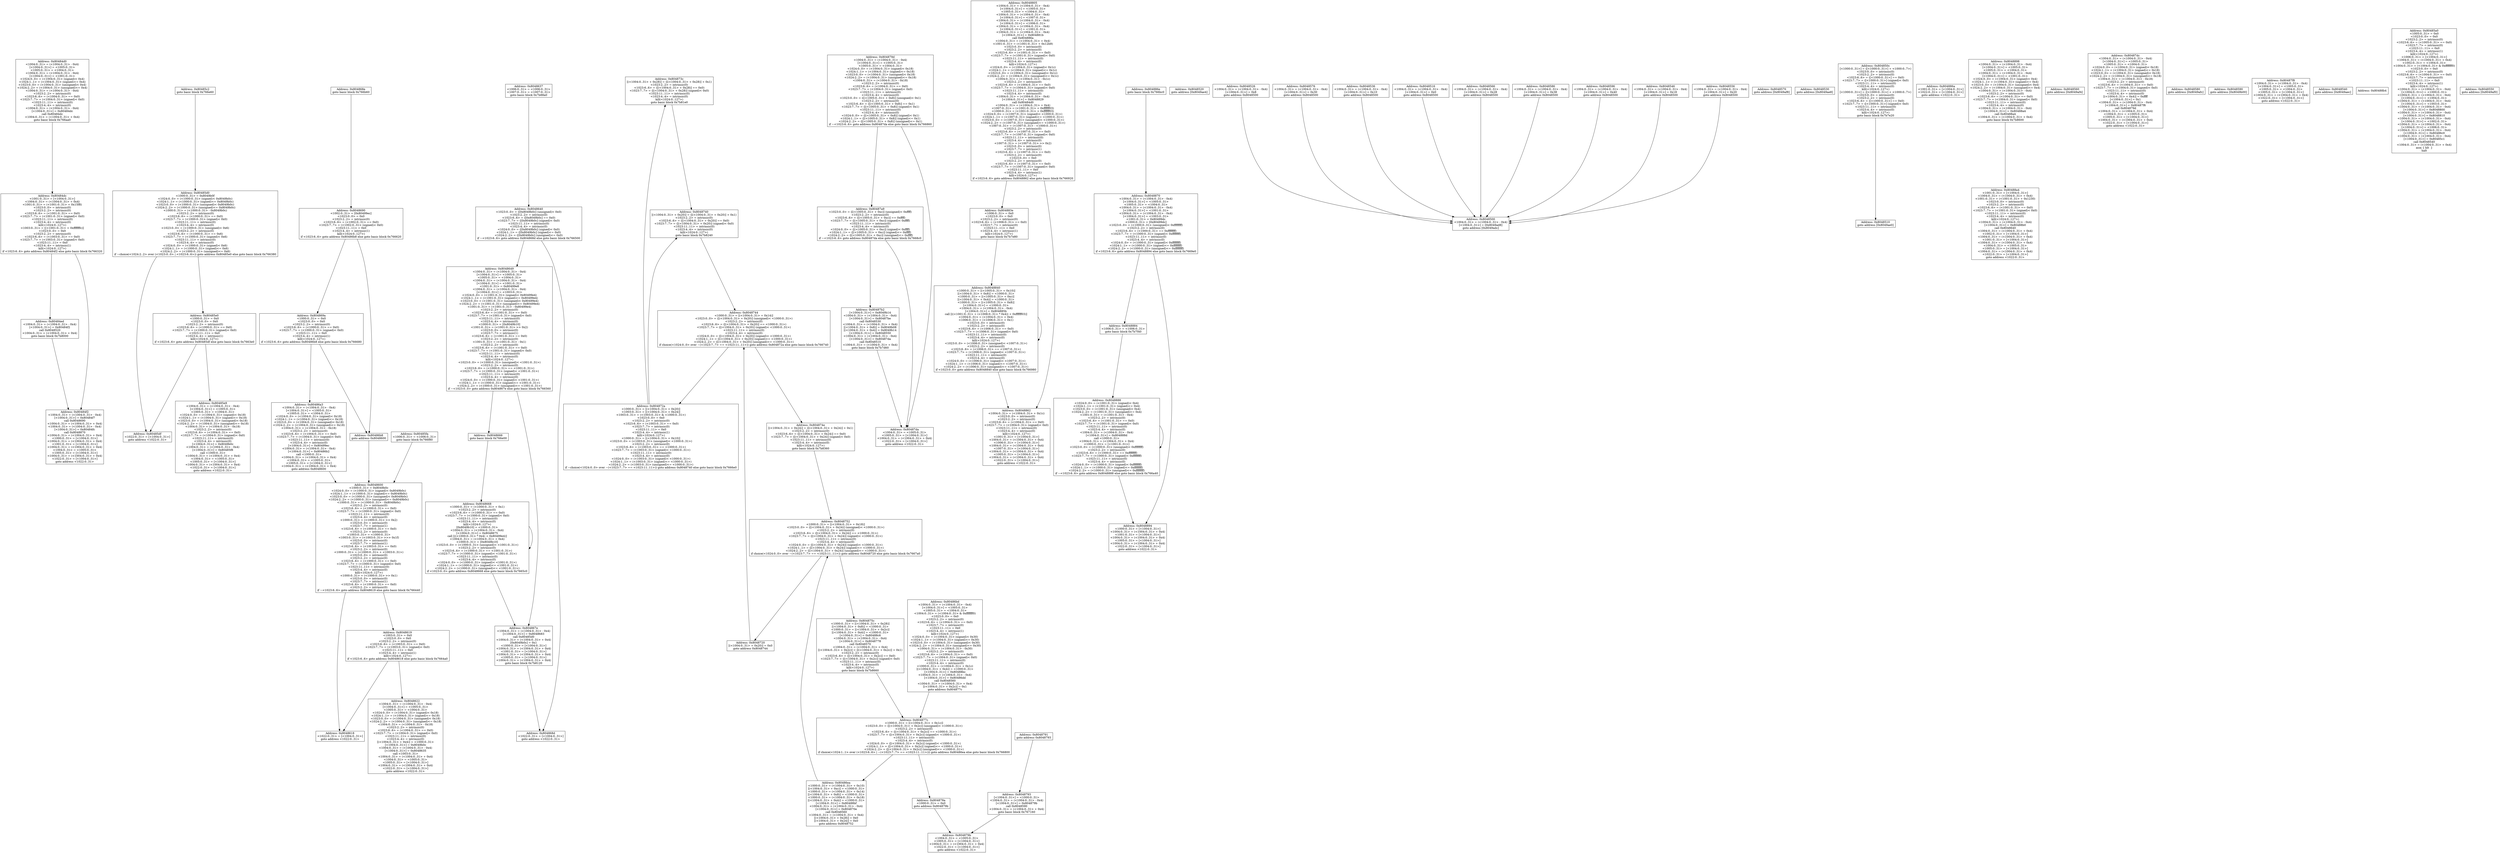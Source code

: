 digraph Program0x757830 {
basicBlock0x7662c0 [shape=box,label="Address: 0x80484d0\n<1004:0..31> = (<1004:0..31> - 0x4)\n[<1004:0..31>] = <1005:0..31>\n<1005:0..31> = <1004:0..31>\n<1004:0..31> = (<1004:0..31> - 0x4)\n[<1004:0..31>] = <1001:0..31>\n<1024:0..0> = (<1004:0..31> (signed)< 0x4)\n<1024:1..1> = (<1004:0..31> (signed)<= 0x4)\n<1023:0..0> = (<1004:0..31> (unsigned)< 0x4)\n<1024:2..2> = (<1004:0..31> (unsigned)<= 0x4)\n<1004:0..31> = (<1004:0..31> - 0x4)\n<1023:2..2> = intrinsic(0)\n<1023:6..6> = (<1004:0..31> == 0x0)\n<1023:7..7> = (<1004:0..31> (signed)< 0x0)\n<1023:11..11> = intrinsic(0)\n<1023:4..4> = intrinsic(0)\n<1004:0..31> = (<1004:0..31> - 0x4)\n[<1004:0..31>] = 0x80484dc\ncall 0x80484dc\n<1004:0..31> = (<1004:0..31> + 0x4)\ngoto basic block 0x766aa0\n"];
basicBlock0x766320 [shape=box,label="Address: 0x80484ed\n<1004:0..31> = (<1004:0..31> - 0x4)\n[<1004:0..31>] = 0x80484f2\ncall 0x8048520\n<1004:0..31> = (<1004:0..31> + 0x4)\ngoto basic block 0x7b8000\n"];
basicBlock0x766380 [shape=box,label="Address: 0x80485df\n<1022:0..31> = [<1004:0..31>]\ngoto address <1022:0..31>\n"];
basicBlock0x7663e0 [shape=box,label="Address: 0x80485e9\n<1004:0..31> = (<1004:0..31> - 0x4)\n[<1004:0..31>] = <1005:0..31>\n<1005:0..31> = <1004:0..31>\n<1024:0..0> = (<1004:0..31> (signed)< 0x18)\n<1024:1..1> = (<1004:0..31> (signed)<= 0x18)\n<1023:0..0> = (<1004:0..31> (unsigned)< 0x18)\n<1024:2..2> = (<1004:0..31> (unsigned)<= 0x18)\n<1004:0..31> = (<1004:0..31> - 0x18)\n<1023:2..2> = intrinsic(0)\n<1023:6..6> = (<1004:0..31> == 0x0)\n<1023:7..7> = (<1004:0..31> (signed)< 0x0)\n<1023:11..11> = intrinsic(0)\n<1023:4..4> = intrinsic(0)\n[<1004:0..31>] = 0x8049b0c\n<1004:0..31> = (<1004:0..31> - 0x4)\n[<1004:0..31>] = 0x80485f8\ncall <1000:0..31>\n<1004:0..31> = (<1004:0..31> + 0x4)\n<1004:0..31> = <1005:0..31>\n<1005:0..31> = [<1004:0..31>]\n<1004:0..31> = (<1004:0..31> + 0x4)\n<1022:0..31> = [<1004:0..31>]\ngoto address <1022:0..31>\n"];
basicBlock0x766440 [shape=box,label="Address: 0x8048618\n<1022:0..31> = [<1004:0..31>]\ngoto address <1022:0..31>\n"];
basicBlock0x7664a0 [shape=box,label="Address: 0x8048622\n<1004:0..31> = (<1004:0..31> - 0x4)\n[<1004:0..31>] = <1005:0..31>\n<1005:0..31> = <1004:0..31>\n<1024:0..0> = (<1004:0..31> (signed)< 0x18)\n<1024:1..1> = (<1004:0..31> (signed)<= 0x18)\n<1023:0..0> = (<1004:0..31> (unsigned)< 0x18)\n<1024:2..2> = (<1004:0..31> (unsigned)<= 0x18)\n<1004:0..31> = (<1004:0..31> - 0x18)\n<1023:2..2> = intrinsic(0)\n<1023:6..6> = (<1004:0..31> == 0x0)\n<1023:7..7> = (<1004:0..31> (signed)< 0x0)\n<1023:11..11> = intrinsic(0)\n<1023:4..4> = intrinsic(0)\n[(<1004:0..31> + 0x4)] = <1000:0..31>\n[<1004:0..31>] = 0x8049b0c\n<1004:0..31> = (<1004:0..31> - 0x4)\n[<1004:0..31>] = 0x8048635\ncall <1003:0..31>\n<1004:0..31> = (<1004:0..31> + 0x4)\n<1004:0..31> = <1005:0..31>\n<1005:0..31> = [<1004:0..31>]\n<1004:0..31> = (<1004:0..31> + 0x4)\n<1022:0..31> = [<1004:0..31>]\ngoto address <1022:0..31>\n"];
basicBlock0x766500 [shape=box,label="Address: 0x8048649\n<1004:0..31> = (<1004:0..31> - 0x4)\n[<1004:0..31>] = <1005:0..31>\n<1005:0..31> = <1004:0..31>\n<1004:0..31> = (<1004:0..31> - 0x4)\n[<1004:0..31>] = <1001:0..31>\n<1001:0..31> = 0x80499e8\n<1004:0..31> = (<1004:0..31> - 0x4)\n[<1004:0..31>] = <1003:0..31>\n<1024:0..0> = (<1001:0..31> (signed)< 0x80499e4)\n<1024:1..1> = (<1001:0..31> (signed)<= 0x80499e4)\n<1023:0..0> = (<1001:0..31> (unsigned)< 0x80499e4)\n<1024:2..2> = (<1001:0..31> (unsigned)<= 0x80499e4)\n<1001:0..31> = (<1001:0..31> - 0x80499e4)\n<1023:2..2> = intrinsic(0)\n<1023:6..6> = (<1001:0..31> == 0x0)\n<1023:7..7> = (<1001:0..31> (signed)< 0x0)\n<1023:11..11> = intrinsic(0)\n<1023:4..4> = intrinsic(0)\n<1000:0..31> = [0x8049b10]\n<1001:0..31> = (<1001:0..31> >> 0x2)\n<1023:0..0> = intrinsic(0)\n<1023:7..7> = intrinsic(1)\n<1023:6..6> = (<1001:0..31> == 0x0)\n<1023:2..2> = intrinsic(0)\n<1001:0..31> = (<1001:0..31> - 0x1)\n<1023:2..2> = intrinsic(0)\n<1023:6..6> = (<1001:0..31> == 0x0)\n<1023:7..7> = (<1001:0..31> (signed)< 0x0)\n<1023:11..11> = intrinsic(0)\n<1023:4..4> = intrinsic(0)\nkill(<1024:0..127>)\n<1023:0..0> = (<1000:0..31> (unsigned)< <1001:0..31>)\n<1023:2..2> = intrinsic(0)\n<1023:6..6> = (<1000:0..31> == <1001:0..31>)\n<1023:7..7> = (<1000:0..31> (signed)< <1001:0..31>)\n<1023:11..11> = intrinsic(0)\n<1023:4..4> = intrinsic(0)\n<1024:0..0> = (<1000:0..31> (signed)< <1001:0..31>)\n<1024:1..1> = (<1000:0..31> (signed)<= <1001:0..31>)\n<1024:2..2> = (<1000:0..31> (unsigned)<= <1001:0..31>)\nif ~<1023:0..0> goto address 0x804867e else goto basic block 0x766560\n"];
basicBlock0x766560 [shape=box,label="Address: 0x8048666\ngoto basic block 0x766e00\n"];
basicBlock0x7665c0 [shape=box,label="Address: 0x804867e\n<1004:0..31> = (<1004:0..31> - 0x4)\n[<1004:0..31>] = 0x8048683\ncall 0x80485d0\n<1004:0..31> = (<1004:0..31> + 0x4)\n[0x8049b0c] = 0x1\n<1000:0..31> = [<1004:0..31>]\n<1004:0..31> = (<1004:0..31> + 0x4)\n<1001:0..31> = [<1004:0..31>]\n<1004:0..31> = (<1004:0..31> + 0x4)\n<1005:0..31> = [<1004:0..31>]\n<1004:0..31> = (<1004:0..31> + 0x4)\ngoto basic block 0x7b8120\n"];
basicBlock0x766620 [shape=box,label="Address: 0x804869a\n<1000:0..31> = 0x0\n<1023:0..0> = 0x0\n<1023:2..2> = intrinsic(0)\n<1023:6..6> = (<1000:0..31> == 0x0)\n<1023:7..7> = (<1000:0..31> (signed)< 0x0)\n<1023:11..11> = 0x0\n<1023:4..4> = intrinsic(1)\nkill(<1024:0..127>)\nif <1023:6..6> goto address 0x80486b8 else goto basic block 0x766680\n"];
basicBlock0x766680 [shape=box,label="Address: 0x80486a3\n<1004:0..31> = (<1004:0..31> - 0x4)\n[<1004:0..31>] = <1005:0..31>\n<1005:0..31> = <1004:0..31>\n<1024:0..0> = (<1004:0..31> (signed)< 0x18)\n<1024:1..1> = (<1004:0..31> (signed)<= 0x18)\n<1023:0..0> = (<1004:0..31> (unsigned)< 0x18)\n<1024:2..2> = (<1004:0..31> (unsigned)<= 0x18)\n<1004:0..31> = (<1004:0..31> - 0x18)\n<1023:2..2> = intrinsic(0)\n<1023:6..6> = (<1004:0..31> == 0x0)\n<1023:7..7> = (<1004:0..31> (signed)< 0x0)\n<1023:11..11> = intrinsic(0)\n<1023:4..4> = intrinsic(0)\n[<1004:0..31>] = 0x80499ec\n<1004:0..31> = (<1004:0..31> - 0x4)\n[<1004:0..31>] = 0x80486b2\ncall <1000:0..31>\n<1004:0..31> = (<1004:0..31> + 0x4)\n<1004:0..31> = <1005:0..31>\n<1005:0..31> = [<1004:0..31>]\n<1004:0..31> = (<1004:0..31> + 0x4)\ngoto address 0x8048600\n"];
basicBlock0x7666e0 [shape=box,label="Address: 0x804873c\n[(<1004:0..31> + 0x28)] = ([(<1004:0..31> + 0x28)] + 0x1)\n<1023:2..2> = intrinsic(0)\n<1023:6..6> = ([(<1004:0..31> + 0x28)] == 0x0)\n<1023:7..7> = ([(<1004:0..31> + 0x28)] (signed)< 0x0)\n<1023:11..11> = intrinsic(0)\n<1023:4..4> = intrinsic(0)\nkill(<1024:0..127>)\ngoto basic block 0x7b81e0\n"];
basicBlock0x766740 [shape=box,label="Address: 0x804874e\n[(<1004:0..31> + 0x24)] = ([(<1004:0..31> + 0x24)] + 0x1)\n<1023:2..2> = intrinsic(0)\n<1023:6..6> = ([(<1004:0..31> + 0x24)] == 0x0)\n<1023:7..7> = ([(<1004:0..31> + 0x24)] (signed)< 0x0)\n<1023:11..11> = intrinsic(0)\n<1023:4..4> = intrinsic(0)\nkill(<1024:0..127>)\ngoto basic block 0x7b8360\n"];
basicBlock0x7667a0 [shape=box,label="Address: 0x804875c\n<1000:0..31> = [(<1004:0..31> + 0x28)]\n[(<1004:0..31> + 0x8)] = <1000:0..31>\n<1000:0..31> = [(<1004:0..31> + 0x2c)]\n[(<1004:0..31> + 0x4)] = <1000:0..31>\n[<1004:0..31>] = 0x80488c6\n<1004:0..31> = (<1004:0..31> - 0x4)\n[<1004:0..31>] = 0x8048778\ncall 0x8048570\n<1004:0..31> = (<1004:0..31> + 0x4)\n[(<1004:0..31> + 0x2c)] = ([(<1004:0..31> + 0x2c)] + 0x1)\n<1023:2..2> = intrinsic(0)\n<1023:6..6> = ([(<1004:0..31> + 0x2c)] == 0x0)\n<1023:7..7> = ([(<1004:0..31> + 0x2c)] (signed)< 0x0)\n<1023:11..11> = intrinsic(0)\n<1023:4..4> = intrinsic(0)\nkill(<1024:0..127>)\ngoto basic block 0x7b8660\n"];
basicBlock0x766800 [shape=box,label="Address: 0x804878a\n<1000:0..31> = 0x0\ngoto address 0x804879b\n"];
basicBlock0x766860 [shape=box,label="Address: 0x80487a9\n<1023:0..0> = ([(<1005:0..31> + 0xc)] (unsigned)< 0xffff)\n<1023:2..2> = intrinsic(0)\n<1023:6..6> = ([(<1005:0..31> + 0xc)] == 0xffff)\n<1023:7..7> = ([(<1005:0..31> + 0xc)] (signed)< 0xffff)\n<1023:11..11> = intrinsic(0)\n<1023:4..4> = intrinsic(0)\n<1024:0..0> = ([(<1005:0..31> + 0xc)] (signed)< 0xffff)\n<1024:1..1> = ([(<1005:0..31> + 0xc)] (signed)<= 0xffff)\n<1024:2..2> = ([(<1005:0..31> + 0xc)] (unsigned)<= 0xffff)\nif ~<1023:6..6> goto address 0x80487da else goto basic block 0x7668c0\n"];
basicBlock0x7668c0 [shape=box,label="Address: 0x80487b2\n[<1004:0..31>] = 0x8049b14\n<1004:0..31> = (<1004:0..31> - 0x4)\n[<1004:0..31>] = 0x80487be\ncall 0x8048530\n<1004:0..31> = (<1004:0..31> + 0x4)\n[(<1004:0..31> + 0x8)] = 0x8049b08\n[(<1004:0..31> + 0x4)] = 0x8049b14\n[<1004:0..31>] = 0x8048550\n<1004:0..31> = (<1004:0..31> - 0x4)\n[<1004:0..31>] = 0x80487da\ncall 0x8048510\n<1004:0..31> = (<1004:0..31> + 0x4)\ngoto basic block 0x7b7d60\n"];
basicBlock0x766920 [shape=box,label="Address: 0x804883e\n<1006:0..31> = 0x0\n<1023:0..0> = 0x0\n<1023:2..2> = intrinsic(0)\n<1023:6..6> = (<1006:0..31> == 0x0)\n<1023:7..7> = intrinsic(0)\n<1023:11..11> = 0x0\n<1023:4..4> = intrinsic(1)\nkill(<1024:0..127>)\ngoto basic block 0x7b7e80\n"];
basicBlock0x766980 [shape=box,label="Address: 0x8048862\n<1004:0..31> = (<1004:0..31> + 0x1c)\n<1023:0..0> = intrinsic(0)\n<1023:2..2> = intrinsic(0)\n<1023:6..6> = (<1004:0..31> == 0x0)\n<1023:7..7> = (<1004:0..31> (signed)< 0x0)\n<1023:11..11> = intrinsic(0)\n<1023:4..4> = intrinsic(0)\nkill(<1024:0..127>)\n<1001:0..31> = [<1004:0..31>]\n<1004:0..31> = (<1004:0..31> + 0x4)\n<1006:0..31> = [<1004:0..31>]\n<1004:0..31> = (<1004:0..31> + 0x4)\n<1007:0..31> = [<1004:0..31>]\n<1004:0..31> = (<1004:0..31> + 0x4)\n<1005:0..31> = [<1004:0..31>]\n<1004:0..31> = (<1004:0..31> + 0x4)\n<1022:0..31> = [<1004:0..31>]\ngoto address <1022:0..31>\n"];
basicBlock0x7669e0 [shape=box,label="Address: 0x8048884\n<1006:0..31> = <1006:0..31>\ngoto basic block 0x7b7f40\n"];
basicBlock0x766a40 [shape=box,label="Address: 0x8048894\n<1000:0..31> = [<1004:0..31>]\n<1004:0..31> = (<1004:0..31> + 0x4)\n<1001:0..31> = [<1004:0..31>]\n<1004:0..31> = (<1004:0..31> + 0x4)\n<1005:0..31> = [<1004:0..31>]\n<1004:0..31> = (<1004:0..31> + 0x4)\n<1022:0..31> = [<1004:0..31>]\ngoto address <1022:0..31>\n"];
basicBlock0x766aa0 [shape=box,label="Address: 0x80484dc\n<1001:0..31> = [<1004:0..31>]\n<1004:0..31> = (<1004:0..31> + 0x4)\n<1001:0..31> = (<1001:0..31> + 0x15f8)\n<1023:0..0> = intrinsic(0)\n<1023:2..2> = intrinsic(0)\n<1023:6..6> = (<1001:0..31> == 0x0)\n<1023:7..7> = (<1001:0..31> (signed)< 0x0)\n<1023:11..11> = intrinsic(0)\n<1023:4..4> = intrinsic(0)\nkill(<1024:0..127>)\n<1003:0..31> = [(<1001:0..31> + 0xfffffffc)]\n<1023:0..0> = 0x0\n<1023:2..2> = intrinsic(0)\n<1023:6..6> = (<1003:0..31> == 0x0)\n<1023:7..7> = (<1003:0..31> (signed)< 0x0)\n<1023:11..11> = 0x0\n<1023:4..4> = intrinsic(1)\nkill(<1024:0..127>)\nif <1023:6..6> goto address 0x80484f2 else goto basic block 0x766320\n"];
basicBlock0x766b00 [shape=box,label="Address: 0x8048520\ngoto address [0x8049ae4]\n"];
basicBlock0x766b60 [shape=box,label="Address: 0x8048690\n<1002:0..31> = [0x80499ec]\n<1023:0..0> = 0x0\n<1023:2..2> = intrinsic(0)\n<1023:6..6> = (<1002:0..31> == 0x0)\n<1023:7..7> = (<1002:0..31> (signed)< 0x0)\n<1023:11..11> = 0x0\n<1023:4..4> = intrinsic(1)\nkill(<1024:0..127>)\nif <1023:6..6> goto address 0x80486b8 else goto basic block 0x766620\n"];
basicBlock0x766bc0 [shape=box,label="Address: 0x8048870\n<1004:0..31> = (<1004:0..31> - 0x4)\n[<1004:0..31>] = <1005:0..31>\n<1005:0..31> = <1004:0..31>\n<1004:0..31> = (<1004:0..31> - 0x4)\n[<1004:0..31>] = <1001:0..31>\n<1004:0..31> = (<1004:0..31> - 0x4)\n[<1004:0..31>] = <1003:0..31>\n<1001:0..31> = 0x80499dc\n<1000:0..31> = [0x80499dc]\n<1023:0..0> = (<1000:0..31> (unsigned)< 0xffffffff)\n<1023:2..2> = intrinsic(0)\n<1023:6..6> = (<1000:0..31> == 0xffffffff)\n<1023:7..7> = (<1000:0..31> (signed)< 0xffffffff)\n<1023:11..11> = intrinsic(0)\n<1023:4..4> = intrinsic(0)\n<1024:0..0> = (<1000:0..31> (signed)< 0xffffffff)\n<1024:1..1> = (<1000:0..31> (signed)<= 0xffffffff)\n<1024:2..2> = (<1000:0..31> (unsigned)<= 0xffffffff)\nif <1023:6..6> goto address 0x8048894 else goto basic block 0x7669e0\n"];
basicBlock0x766c20 [shape=box,label="Address: 0x8048500\n<1004:0..31> = (<1004:0..31> - 0x4)\n[<1004:0..31>] = [0x8049ad8]\ngoto address [0x8049adc]\n"];
basicBlock0x766c80 [shape=box,label="Address: 0x80485e0\n<1000:0..31> = 0x0\n<1023:0..0> = 0x0\n<1023:2..2> = intrinsic(0)\n<1023:6..6> = (<1000:0..31> == 0x0)\n<1023:7..7> = (<1000:0..31> (signed)< 0x0)\n<1023:11..11> = 0x0\n<1023:4..4> = intrinsic(1)\nkill(<1024:0..127>)\nif <1023:6..6> goto address 0x80485df else goto basic block 0x7663e0\n"];
basicBlock0x766ce0 [shape=box,label="Address: 0x80485fa\n<1006:0..31> = <1006:0..31>\ngoto basic block 0x766f80\n"];
basicBlock0x766d40 [shape=box,label="Address: 0x8048619\n<1003:0..31> = 0x0\n<1023:0..0> = 0x0\n<1023:2..2> = intrinsic(0)\n<1023:6..6> = (<1003:0..31> == 0x0)\n<1023:7..7> = (<1003:0..31> (signed)< 0x0)\n<1023:11..11> = 0x0\n<1023:4..4> = intrinsic(1)\nkill(<1024:0..127>)\nif <1023:6..6> goto address 0x8048618 else goto basic block 0x7664a0\n"];
basicBlock0x766da0 [shape=box,label="Address: 0x8048637\n<1006:0..31> = <1006:0..31>\n<1007:0..31> = <1007:0..31>\ngoto basic block 0x7b88a0\n"];
basicBlock0x766e00 [shape=box,label="Address: 0x8048668\n<1000:0..31> = (<1000:0..31> + 0x1)\n<1023:2..2> = intrinsic(0)\n<1023:6..6> = (<1000:0..31> == 0x0)\n<1023:7..7> = (<1000:0..31> (signed)< 0x0)\n<1023:11..11> = intrinsic(0)\n<1023:4..4> = intrinsic(0)\nkill(<1024:0..127>)\n[0x8049b10] = <1000:0..31>\n<1004:0..31> = (<1004:0..31> - 0x4)\n[<1004:0..31>] = 0x8048675\ncall [((<1000:0..31> * 0x4) + 0x80499e4)]\n<1004:0..31> = (<1004:0..31> + 0x4)\n<1000:0..31> = [0x8049b10]\n<1023:0..0> = (<1000:0..31> (unsigned)< <1001:0..31>)\n<1023:2..2> = intrinsic(0)\n<1023:6..6> = (<1000:0..31> == <1001:0..31>)\n<1023:7..7> = (<1000:0..31> (signed)< <1001:0..31>)\n<1023:11..11> = intrinsic(0)\n<1023:4..4> = intrinsic(0)\n<1024:0..0> = (<1000:0..31> (signed)< <1001:0..31>)\n<1024:1..1> = (<1000:0..31> (signed)<= <1001:0..31>)\n<1024:2..2> = (<1000:0..31> (unsigned)<= <1001:0..31>)\nif <1023:0..0> goto address 0x8048668 else goto basic block 0x7665c0\n"];
basicBlock0x766e60 [shape=box,label="Address: 0x80485d0\n<1000:0..31> = 0x8049b0f\n<1024:0..0> = (<1000:0..31> (signed)< 0x8049b0c)\n<1024:1..1> = (<1000:0..31> (signed)<= 0x8049b0c)\n<1023:0..0> = (<1000:0..31> (unsigned)< 0x8049b0c)\n<1024:2..2> = (<1000:0..31> (unsigned)<= 0x8049b0c)\n<1000:0..31> = (<1000:0..31> - 0x8049b0c)\n<1023:2..2> = intrinsic(0)\n<1023:6..6> = (<1000:0..31> == 0x0)\n<1023:7..7> = (<1000:0..31> (signed)< 0x0)\n<1023:11..11> = intrinsic(0)\n<1023:4..4> = intrinsic(0)\n<1023:0..0> = (<1000:0..31> (unsigned)< 0x6)\n<1023:2..2> = intrinsic(0)\n<1023:6..6> = (<1000:0..31> == 0x6)\n<1023:7..7> = (<1000:0..31> (signed)< 0x6)\n<1023:11..11> = intrinsic(0)\n<1023:4..4> = intrinsic(0)\n<1024:0..0> = (<1000:0..31> (signed)< 0x6)\n<1024:1..1> = (<1000:0..31> (signed)<= 0x6)\n<1024:2..2> = (<1000:0..31> (unsigned)<= 0x6)\nif ~choice(<1024:2..2> over (<1023:0..0> | <1023:6..6>)) goto address 0x80485e0 else goto basic block 0x766380\n"];
basicBlock0x766ec0 [shape=box,label="Address: 0x804868e\ngoto basic block 0x766b60\n"];
basicBlock0x766f20 [shape=box,label="Address: 0x80486b8\ngoto address 0x8048600\n"];
basicBlock0x766f80 [shape=box,label="Address: 0x8048600\n<1000:0..31> = 0x8049b0c\n<1024:0..0> = (<1000:0..31> (signed)< 0x8049b0c)\n<1024:1..1> = (<1000:0..31> (signed)<= 0x8049b0c)\n<1023:0..0> = (<1000:0..31> (unsigned)< 0x8049b0c)\n<1024:2..2> = (<1000:0..31> (unsigned)<= 0x8049b0c)\n<1000:0..31> = (<1000:0..31> - 0x8049b0c)\n<1023:2..2> = intrinsic(0)\n<1023:6..6> = (<1000:0..31> == 0x0)\n<1023:7..7> = (<1000:0..31> (signed)< 0x0)\n<1023:11..11> = intrinsic(0)\n<1023:4..4> = intrinsic(0)\n<1000:0..31> = (<1000:0..31> >> 0x2)\n<1023:0..0> = intrinsic(0)\n<1023:7..7> = intrinsic(1)\n<1023:6..6> = (<1000:0..31> == 0x0)\n<1023:2..2> = intrinsic(0)\n<1003:0..31> = <1000:0..31>\n<1003:0..31> = (<1003:0..31> >>> 0x1f)\n<1023:0..0> = intrinsic(0)\n<1023:7..7> = intrinsic(1)\n<1023:6..6> = (<1003:0..31> == 0x0)\n<1023:2..2> = intrinsic(0)\n<1000:0..31> = (<1000:0..31> + <1003:0..31>)\n<1023:0..0> = intrinsic(0)\n<1023:2..2> = intrinsic(0)\n<1023:6..6> = (<1000:0..31> == 0x0)\n<1023:7..7> = (<1000:0..31> (signed)< 0x0)\n<1023:11..11> = intrinsic(0)\n<1023:4..4> = intrinsic(0)\nkill(<1024:0..127>)\n<1000:0..31> = (<1000:0..31> >> 0x1)\n<1023:0..0> = intrinsic(0)\n<1023:7..7> = intrinsic(1)\n<1023:6..6> = (<1000:0..31> == 0x0)\n<1023:2..2> = intrinsic(0)\nif ~<1023:6..6> goto address 0x8048619 else goto basic block 0x766440\n"];
basicBlock0x766fe0 [shape=box,label="Address: 0x804872a\n<1000:0..31> = [(<1004:0..31> + 0x20)]\n<1003:0..31> = [(<1004:0..31> + 0x24)]\n<1003:0..31> = (<1003:0..31> & <1000:0..31>)\n<1023:0..0> = 0x0\n<1023:2..2> = intrinsic(0)\n<1023:6..6> = (<1003:0..31> == 0x0)\n<1023:7..7> = intrinsic(0)\n<1023:11..11> = 0x0\n<1023:4..4> = intrinsic(1)\nkill(<1024:0..127>)\n<1000:0..31> = [(<1004:0..31> + 0x10)]\n<1023:0..0> = (<1003:0..31> (unsigned)< <1000:0..31>)\n<1023:2..2> = intrinsic(0)\n<1023:6..6> = (<1003:0..31> == <1000:0..31>)\n<1023:7..7> = (<1003:0..31> (signed)< <1000:0..31>)\n<1023:11..11> = intrinsic(0)\n<1023:4..4> = intrinsic(0)\n<1024:0..0> = (<1003:0..31> (signed)< <1000:0..31>)\n<1024:1..1> = (<1003:0..31> (signed)<= <1000:0..31>)\n<1024:2..2> = (<1003:0..31> (unsigned)<= <1000:0..31>)\nif ~choice(<1024:0..0> over ~(<1023:7..7> == <1023:11..11>)) goto address 0x8048740 else goto basic block 0x7666e0\n"];
basicBlock0x767040 [shape=box,label="Address: 0x8048720\n[(<1004:0..31> + 0x20)] = 0x0\ngoto address 0x8048744\n"];
basicBlock0x7670a0 [shape=box,label="Address: 0x8048570\ngoto address [0x8049af8]\n"];
basicBlock0x767100 [shape=box,label="Address: 0x80486ea\n<1000:0..31> = (<1004:0..31> + 0x10)\n[(<1004:0..31> + 0xc)] = <1000:0..31>\n<1000:0..31> = (<1004:0..31> + 0x14)\n[(<1004:0..31> + 0x8)] = <1000:0..31>\n<1000:0..31> = (<1004:0..31> + 0x18)\n[(<1004:0..31> + 0x4)] = <1000:0..31>\n[<1004:0..31>] = 0x80488bf\n<1004:0..31> = (<1004:0..31> - 0x4)\n[<1004:0..31>] = 0x804870e\ncall 0x8048560\n<1004:0..31> = (<1004:0..31> + 0x4)\n[(<1004:0..31> + 0x28)] = 0x0\n[(<1004:0..31> + 0x24)] = 0x0\ngoto address 0x8048752\n"];
basicBlock0x767160 [shape=box,label="Address: 0x804879b\n<1004:0..31> = <1005:0..31>\n<1005:0..31> = [<1004:0..31>]\n<1004:0..31> = (<1004:0..31> + 0x4)\n<1022:0..31> = [<1004:0..31>]\ngoto address <1022:0..31>\n"];
basicBlock0x7671c0 [shape=box,label="Address: 0x8048791\ngoto address 0x8048793\n"];
basicBlock0x7b7d60 [shape=box,label="Address: 0x80487da\n<1004:0..31> = <1005:0..31>\n<1005:0..31> = [<1004:0..31>]\n<1004:0..31> = (<1004:0..31> + 0x4)\n<1022:0..31> = [<1004:0..31>]\ngoto address <1022:0..31>\n"];
basicBlock0x7b7dc0 [shape=box,label="Address: 0x8048530\ngoto address [0x8049ae8]\n"];
basicBlock0x7b7e20 [shape=box,label="Address: 0x8048510\ngoto address [0x8049ae0]\n"];
basicBlock0x7b7e80 [shape=box,label="Address: 0x8048840\n<1000:0..31> = [(<1005:0..31> + 0x10)]\n[(<1004:0..31> + 0x8)] = <1000:0..31>\n<1000:0..31> = [(<1005:0..31> + 0xc)]\n[(<1004:0..31> + 0x4)] = <1000:0..31>\n<1000:0..31> = [(<1005:0..31> + 0x8)]\n[<1004:0..31>] = <1000:0..31>\n<1004:0..31> = (<1004:0..31> - 0x4)\n[<1004:0..31>] = 0x804885b\ncall [((<1001:0..31> + (<1006:0..31> * 0x4)) + 0xffffff03)]\n<1004:0..31> = (<1004:0..31> + 0x4)\n<1006:0..31> = (<1006:0..31> + 0x1)\n<1023:0..0> = intrinsic(0)\n<1023:2..2> = intrinsic(0)\n<1023:6..6> = (<1006:0..31> == 0x0)\n<1023:7..7> = (<1006:0..31> (signed)< 0x0)\n<1023:11..11> = intrinsic(0)\n<1023:4..4> = intrinsic(0)\nkill(<1024:0..127>)\n<1023:0..0> = (<1006:0..31> (unsigned)< <1007:0..31>)\n<1023:2..2> = intrinsic(0)\n<1023:6..6> = (<1006:0..31> == <1007:0..31>)\n<1023:7..7> = (<1006:0..31> (signed)< <1007:0..31>)\n<1023:11..11> = intrinsic(0)\n<1023:4..4> = intrinsic(0)\n<1024:0..0> = (<1006:0..31> (signed)< <1007:0..31>)\n<1024:1..1> = (<1006:0..31> (signed)<= <1007:0..31>)\n<1024:2..2> = (<1006:0..31> (unsigned)<= <1007:0..31>)\nif <1023:0..0> goto address 0x8048840 else goto basic block 0x766980\n"];
basicBlock0x7b7ee0 [shape=box,label="Address: 0x804886a\n<1001:0..31> = [<1004:0..31>]\n<1022:0..31> = [<1004:0..31>]\ngoto address <1022:0..31>\n"];
basicBlock0x7b7f40 [shape=box,label="Address: 0x8048888\n<1024:0..0> = (<1001:0..31> (signed)< 0x4)\n<1024:1..1> = (<1001:0..31> (signed)<= 0x4)\n<1023:0..0> = (<1001:0..31> (unsigned)< 0x4)\n<1024:2..2> = (<1001:0..31> (unsigned)<= 0x4)\n<1001:0..31> = (<1001:0..31> - 0x4)\n<1023:2..2> = intrinsic(0)\n<1023:6..6> = (<1001:0..31> == 0x0)\n<1023:7..7> = (<1001:0..31> (signed)< 0x0)\n<1023:11..11> = intrinsic(0)\n<1023:4..4> = intrinsic(0)\n<1004:0..31> = (<1004:0..31> - 0x4)\n[<1004:0..31>] = 0x804888d\ncall <1000:0..31>\n<1004:0..31> = (<1004:0..31> + 0x4)\n<1000:0..31> = [<1001:0..31>]\n<1023:0..0> = (<1000:0..31> (unsigned)< 0xffffffff)\n<1023:2..2> = intrinsic(0)\n<1023:6..6> = (<1000:0..31> == 0xffffffff)\n<1023:7..7> = (<1000:0..31> (signed)< 0xffffffff)\n<1023:11..11> = intrinsic(0)\n<1023:4..4> = intrinsic(0)\n<1024:0..0> = (<1000:0..31> (signed)< 0xffffffff)\n<1024:1..1> = (<1000:0..31> (signed)<= 0xffffffff)\n<1024:2..2> = (<1000:0..31> (unsigned)<= 0xffffffff)\nif ~<1023:6..6> goto address 0x8048888 else goto basic block 0x766a40\n"];
basicBlock0x7b7fa0 [shape=box,label="Address: 0x8048898\n<1004:0..31> = (<1004:0..31> - 0x4)\n[<1004:0..31>] = <1005:0..31>\n<1005:0..31> = <1004:0..31>\n<1004:0..31> = (<1004:0..31> - 0x4)\n[<1004:0..31>] = <1001:0..31>\n<1024:0..0> = (<1004:0..31> (signed)< 0x4)\n<1024:1..1> = (<1004:0..31> (signed)<= 0x4)\n<1023:0..0> = (<1004:0..31> (unsigned)< 0x4)\n<1024:2..2> = (<1004:0..31> (unsigned)<= 0x4)\n<1004:0..31> = (<1004:0..31> - 0x4)\n<1023:2..2> = intrinsic(0)\n<1023:6..6> = (<1004:0..31> == 0x0)\n<1023:7..7> = (<1004:0..31> (signed)< 0x0)\n<1023:11..11> = intrinsic(0)\n<1023:4..4> = intrinsic(0)\n<1004:0..31> = (<1004:0..31> - 0x4)\n[<1004:0..31>] = 0x80488a4\ncall 0x80488a4\n<1004:0..31> = (<1004:0..31> + 0x4)\ngoto basic block 0x7b8600\n"];
basicBlock0x7b8000 [shape=box,label="Address: 0x80484f2\n<1004:0..31> = (<1004:0..31> - 0x4)\n[<1004:0..31>] = 0x80484f7\ncall 0x8048690\n<1004:0..31> = (<1004:0..31> + 0x4)\n<1004:0..31> = (<1004:0..31> - 0x4)\n[<1004:0..31>] = 0x80484fc\ncall 0x8048870\n<1004:0..31> = (<1004:0..31> + 0x4)\n<1000:0..31> = [<1004:0..31>]\n<1004:0..31> = (<1004:0..31> + 0x4)\n<1001:0..31> = [<1004:0..31>]\n<1004:0..31> = (<1004:0..31> + 0x4)\n<1004:0..31> = <1005:0..31>\n<1005:0..31> = [<1004:0..31>]\n<1004:0..31> = (<1004:0..31> + 0x4)\n<1022:0..31> = [<1004:0..31>]\ngoto address <1022:0..31>\n"];
basicBlock0x7b8060 [shape=box,label="Address: 0x8048526\n<1004:0..31> = (<1004:0..31> - 0x4)\n[<1004:0..31>] = 0x8\ngoto address 0x8048500\n"];
basicBlock0x7b80c0 [shape=box,label="Address: 0x804850c\n[<1000:0..31>] = ([<1000:0..31>] + <1000:0..7>)\n<1023:0..0> = intrinsic(0)\n<1023:2..2> = intrinsic(0)\n<1023:6..6> = ([<1000:0..31>] == 0x0)\n<1023:7..7> = ([<1000:0..31>] (signed)< 0x0)\n<1023:11..11> = intrinsic(0)\n<1023:4..4> = intrinsic(0)\nkill(<1024:0..127>)\n[<1000:0..31>] = ([<1000:0..31>] + <1000:0..7>)\n<1023:0..0> = intrinsic(0)\n<1023:2..2> = intrinsic(0)\n<1023:6..6> = ([<1000:0..31>] == 0x0)\n<1023:7..7> = ([<1000:0..31>] (signed)< 0x0)\n<1023:11..11> = intrinsic(0)\n<1023:4..4> = intrinsic(0)\nkill(<1024:0..127>)\ngoto basic block 0x7b7e20\n"];
basicBlock0x7b8120 [shape=box,label="Address: 0x804868d\n<1022:0..31> = [<1004:0..31>]\ngoto address <1022:0..31>\n"];
basicBlock0x7b8180 [shape=box,label="Address: 0x80486bd\n<1004:0..31> = (<1004:0..31> - 0x4)\n[<1004:0..31>] = <1005:0..31>\n<1005:0..31> = <1004:0..31>\n<1004:0..31> = (<1004:0..31> & 0xfffffff0)\n<1023:0..0> = 0x0\n<1023:2..2> = intrinsic(0)\n<1023:6..6> = (<1004:0..31> == 0x0)\n<1023:7..7> = intrinsic(0)\n<1023:11..11> = 0x0\n<1023:4..4> = intrinsic(1)\nkill(<1024:0..127>)\n<1024:0..0> = (<1004:0..31> (signed)< 0x30)\n<1024:1..1> = (<1004:0..31> (signed)<= 0x30)\n<1023:0..0> = (<1004:0..31> (unsigned)< 0x30)\n<1024:2..2> = (<1004:0..31> (unsigned)<= 0x30)\n<1004:0..31> = (<1004:0..31> - 0x30)\n<1023:2..2> = intrinsic(0)\n<1023:6..6> = (<1004:0..31> == 0x0)\n<1023:7..7> = (<1004:0..31> (signed)< 0x0)\n<1023:11..11> = intrinsic(0)\n<1023:4..4> = intrinsic(0)\n<1000:0..31> = (<1004:0..31> + 0x1c)\n[(<1004:0..31> + 0x4)] = <1000:0..31>\n[<1004:0..31>] = 0x80488bc\n<1004:0..31> = (<1004:0..31> - 0x4)\n[<1004:0..31>] = 0x80486dd\ncall 0x8048560\n<1004:0..31> = (<1004:0..31> + 0x4)\n[(<1004:0..31> + 0x2c)] = 0x1\ngoto address 0x804877c\n"];
basicBlock0x7b81e0 [shape=box,label="Address: 0x8048740\n[(<1004:0..31> + 0x20)] = ([(<1004:0..31> + 0x20)] + 0x1)\n<1023:2..2> = intrinsic(0)\n<1023:6..6> = ([(<1004:0..31> + 0x20)] == 0x0)\n<1023:7..7> = ([(<1004:0..31> + 0x20)] (signed)< 0x0)\n<1023:11..11> = intrinsic(0)\n<1023:4..4> = intrinsic(0)\nkill(<1024:0..127>)\ngoto basic block 0x7b8240\n"];
basicBlock0x7b8240 [shape=box,label="Address: 0x8048744\n<1000:0..31> = [(<1004:0..31> + 0x14)]\n<1023:0..0> = ([(<1004:0..31> + 0x20)] (unsigned)< <1000:0..31>)\n<1023:2..2> = intrinsic(0)\n<1023:6..6> = ([(<1004:0..31> + 0x20)] == <1000:0..31>)\n<1023:7..7> = ([(<1004:0..31> + 0x20)] (signed)< <1000:0..31>)\n<1023:11..11> = intrinsic(0)\n<1023:4..4> = intrinsic(0)\n<1024:0..0> = ([(<1004:0..31> + 0x20)] (signed)< <1000:0..31>)\n<1024:1..1> = ([(<1004:0..31> + 0x20)] (signed)<= <1000:0..31>)\n<1024:2..2> = ([(<1004:0..31> + 0x20)] (unsigned)<= <1000:0..31>)\nif choice(<1024:0..0> over ~(<1023:7..7> == <1023:11..11>)) goto address 0x804872a else goto basic block 0x766740\n"];
basicBlock0x7b82a0 [shape=box,label="Address: 0x8048576\n<1004:0..31> = (<1004:0..31> - 0x4)\n[<1004:0..31>] = 0x30\ngoto address 0x8048500\n"];
basicBlock0x7b8300 [shape=box,label="Address: 0x8048560\ngoto address [0x8049af4]\n"];
basicBlock0x7b8360 [shape=box,label="Address: 0x8048752\n<1000:0..31> = [(<1004:0..31> + 0x18)]\n<1023:0..0> = ([(<1004:0..31> + 0x24)] (unsigned)< <1000:0..31>)\n<1023:2..2> = intrinsic(0)\n<1023:6..6> = ([(<1004:0..31> + 0x24)] == <1000:0..31>)\n<1023:7..7> = ([(<1004:0..31> + 0x24)] (signed)< <1000:0..31>)\n<1023:11..11> = intrinsic(0)\n<1023:4..4> = intrinsic(0)\n<1024:0..0> = ([(<1004:0..31> + 0x24)] (signed)< <1000:0..31>)\n<1024:1..1> = ([(<1004:0..31> + 0x24)] (signed)<= <1000:0..31>)\n<1024:2..2> = ([(<1004:0..31> + 0x24)] (unsigned)<= <1000:0..31>)\nif choice(<1024:0..0> over ~(<1023:7..7> == <1023:11..11>)) goto address 0x8048720 else goto basic block 0x7667a0\n"];
basicBlock0x7b83c0 [shape=box,label="Address: 0x804879d\n<1004:0..31> = (<1004:0..31> - 0x4)\n[<1004:0..31>] = <1005:0..31>\n<1005:0..31> = <1004:0..31>\n<1024:0..0> = (<1004:0..31> (signed)< 0x18)\n<1024:1..1> = (<1004:0..31> (signed)<= 0x18)\n<1023:0..0> = (<1004:0..31> (unsigned)< 0x18)\n<1024:2..2> = (<1004:0..31> (unsigned)<= 0x18)\n<1004:0..31> = (<1004:0..31> - 0x18)\n<1023:2..2> = intrinsic(0)\n<1023:6..6> = (<1004:0..31> == 0x0)\n<1023:7..7> = (<1004:0..31> (signed)< 0x0)\n<1023:11..11> = intrinsic(0)\n<1023:4..4> = intrinsic(0)\n<1023:0..0> = ([(<1005:0..31> + 0x8)] (unsigned)< 0x1)\n<1023:2..2> = intrinsic(0)\n<1023:6..6> = ([(<1005:0..31> + 0x8)] == 0x1)\n<1023:7..7> = ([(<1005:0..31> + 0x8)] (signed)< 0x1)\n<1023:11..11> = intrinsic(0)\n<1023:4..4> = intrinsic(0)\n<1024:0..0> = ([(<1005:0..31> + 0x8)] (signed)< 0x1)\n<1024:1..1> = ([(<1005:0..31> + 0x8)] (signed)<= 0x1)\n<1024:2..2> = ([(<1005:0..31> + 0x8)] (unsigned)<= 0x1)\nif ~<1023:6..6> goto address 0x80487da else goto basic block 0x766860\n"];
basicBlock0x7b8420 [shape=box,label="Address: 0x8048793\n[<1004:0..31>] = <1000:0..31>\n<1004:0..31> = (<1004:0..31> - 0x4)\n[<1004:0..31>] = 0x804879b\ncall 0x8048590\n<1004:0..31> = (<1004:0..31> + 0x4)\ngoto basic block 0x767160\n"];
basicBlock0x7b8480 [shape=box,label="Address: 0x80487dc\n<1004:0..31> = (<1004:0..31> - 0x4)\n[<1004:0..31>] = <1005:0..31>\n<1005:0..31> = <1004:0..31>\n<1024:0..0> = (<1004:0..31> (signed)< 0x18)\n<1024:1..1> = (<1004:0..31> (signed)<= 0x18)\n<1023:0..0> = (<1004:0..31> (unsigned)< 0x18)\n<1024:2..2> = (<1004:0..31> (unsigned)<= 0x18)\n<1004:0..31> = (<1004:0..31> - 0x18)\n<1023:2..2> = intrinsic(0)\n<1023:6..6> = (<1004:0..31> == 0x0)\n<1023:7..7> = (<1004:0..31> (signed)< 0x0)\n<1023:11..11> = intrinsic(0)\n<1023:4..4> = intrinsic(0)\n[(<1004:0..31> + 0x4)] = 0xffff\n[<1004:0..31>] = 0x1\n<1004:0..31> = (<1004:0..31> - 0x4)\n[<1004:0..31>] = 0x80487f6\ncall 0x804879d\n<1004:0..31> = (<1004:0..31> + 0x4)\n<1004:0..31> = <1005:0..31>\n<1005:0..31> = [<1004:0..31>]\n<1004:0..31> = (<1004:0..31> + 0x4)\n<1022:0..31> = [<1004:0..31>]\ngoto address <1022:0..31>\n"];
basicBlock0x7b84e0 [shape=box,label="Address: 0x8048536\n<1004:0..31> = (<1004:0..31> - 0x4)\n[<1004:0..31>] = 0x10\ngoto address 0x8048500\n"];
basicBlock0x7b8540 [shape=box,label="Address: 0x8048516\n<1004:0..31> = (<1004:0..31> - 0x4)\n[<1004:0..31>] = 0x0\ngoto address 0x8048500\n"];
basicBlock0x7b85a0 [shape=box,label="Address: 0x804886e\ngoto basic block 0x766bc0\n"];
basicBlock0x7b8600 [shape=box,label="Address: 0x80488a4\n<1001:0..31> = [<1004:0..31>]\n<1004:0..31> = (<1004:0..31> + 0x4)\n<1001:0..31> = (<1001:0..31> + 0x1230)\n<1023:0..0> = intrinsic(0)\n<1023:2..2> = intrinsic(0)\n<1023:6..6> = (<1001:0..31> == 0x0)\n<1023:7..7> = (<1001:0..31> (signed)< 0x0)\n<1023:11..11> = intrinsic(0)\n<1023:4..4> = intrinsic(0)\nkill(<1024:0..127>)\n<1004:0..31> = (<1004:0..31> - 0x4)\n[<1004:0..31>] = 0x80488b0\ncall 0x8048640\n<1004:0..31> = (<1004:0..31> + 0x4)\n<1002:0..31> = [<1004:0..31>]\n<1004:0..31> = (<1004:0..31> + 0x4)\n<1001:0..31> = [<1004:0..31>]\n<1004:0..31> = (<1004:0..31> + 0x4)\n<1004:0..31> = <1005:0..31>\n<1005:0..31> = [<1004:0..31>]\n<1004:0..31> = (<1004:0..31> + 0x4)\n<1022:0..31> = [<1004:0..31>]\ngoto address <1022:0..31>\n"];
basicBlock0x7b8660 [shape=box,label="Address: 0x804877c\n<1000:0..31> = [(<1004:0..31> + 0x1c)]\n<1023:0..0> = ([(<1004:0..31> + 0x2c)] (unsigned)< <1000:0..31>)\n<1023:2..2> = intrinsic(0)\n<1023:6..6> = ([(<1004:0..31> + 0x2c)] == <1000:0..31>)\n<1023:7..7> = ([(<1004:0..31> + 0x2c)] (signed)< <1000:0..31>)\n<1023:11..11> = intrinsic(0)\n<1023:4..4> = intrinsic(0)\n<1024:0..0> = ([(<1004:0..31> + 0x2c)] (signed)< <1000:0..31>)\n<1024:1..1> = ([(<1004:0..31> + 0x2c)] (signed)<= <1000:0..31>)\n<1024:2..2> = ([(<1004:0..31> + 0x2c)] (unsigned)<= <1000:0..31>)\nif choice(<1024:1..1> over (<1023:6..6> | ~(<1023:7..7> == <1023:11..11>))) goto address 0x80486ea else goto basic block 0x766800\n"];
basicBlock0x7b86c0 [shape=box,label="Address: 0x8048580\ngoto address [0x8049afc]\n"];
basicBlock0x7b8720 [shape=box,label="Address: 0x8048566\n<1004:0..31> = (<1004:0..31> - 0x4)\n[<1004:0..31>] = 0x28\ngoto address 0x8048500\n"];
basicBlock0x7b8780 [shape=box,label="Address: 0x8048590\ngoto address [0x8049b00]\n"];
basicBlock0x7b87e0 [shape=box,label="Address: 0x80487f8\n<1004:0..31> = (<1004:0..31> - 0x4)\n[<1004:0..31>] = <1005:0..31>\n<1005:0..31> = <1004:0..31>\n<1005:0..31> = [<1004:0..31>]\n<1004:0..31> = (<1004:0..31> + 0x4)\n<1022:0..31> = [<1004:0..31>]\ngoto address <1022:0..31>\n"];
basicBlock0x7b8840 [shape=box,label="Address: 0x8048540\ngoto address [0x8049aec]\n"];
basicBlock0x7b88a0 [shape=box,label="Address: 0x8048640\n<1023:0..0> = ([0x8049b0c] (unsigned)< 0x0)\n<1023:2..2> = intrinsic(0)\n<1023:6..6> = ([0x8049b0c] == 0x0)\n<1023:7..7> = ([0x8049b0c] (signed)< 0x0)\n<1023:11..11> = intrinsic(0)\n<1023:4..4> = intrinsic(0)\n<1024:0..0> = ([0x8049b0c] (signed)< 0x0)\n<1024:1..1> = ([0x8049b0c] (signed)<= 0x0)\n<1024:2..2> = ([0x8049b0c] (unsigned)<= 0x0)\nif ~<1023:6..6> goto address 0x804868d else goto basic block 0x766500\n"];
basicBlock0x7b8900 [shape=box,label="Address: 0x80488b4\n"];
basicBlock0x7b8960 [shape=box,label="Address: 0x8048586\n<1004:0..31> = (<1004:0..31> - 0x4)\n[<1004:0..31>] = 0x38\ngoto address 0x8048500\n"];
basicBlock0x7b89c0 [shape=box,label="Address: 0x8048596\n<1004:0..31> = (<1004:0..31> - 0x4)\n[<1004:0..31>] = 0x40\ngoto address 0x8048500\n"];
basicBlock0x7b8a20 [shape=box,label="Address: 0x8048805\n<1004:0..31> = (<1004:0..31> - 0x4)\n[<1004:0..31>] = <1005:0..31>\n<1005:0..31> = <1004:0..31>\n<1004:0..31> = (<1004:0..31> - 0x4)\n[<1004:0..31>] = <1007:0..31>\n<1004:0..31> = (<1004:0..31> - 0x4)\n[<1004:0..31>] = <1006:0..31>\n<1004:0..31> = (<1004:0..31> - 0x4)\n[<1004:0..31>] = <1001:0..31>\n<1004:0..31> = (<1004:0..31> - 0x4)\n[<1004:0..31>] = 0x804881b\ncall 0x804886a\n<1004:0..31> = (<1004:0..31> + 0x4)\n<1001:0..31> = (<1001:0..31> + 0x12b9)\n<1023:0..0> = intrinsic(0)\n<1023:2..2> = intrinsic(0)\n<1023:6..6> = (<1001:0..31> == 0x0)\n<1023:7..7> = (<1001:0..31> (signed)< 0x0)\n<1023:11..11> = intrinsic(0)\n<1023:4..4> = intrinsic(0)\nkill(<1024:0..127>)\n<1024:0..0> = (<1004:0..31> (signed)< 0x1c)\n<1024:1..1> = (<1004:0..31> (signed)<= 0x1c)\n<1023:0..0> = (<1004:0..31> (unsigned)< 0x1c)\n<1024:2..2> = (<1004:0..31> (unsigned)<= 0x1c)\n<1004:0..31> = (<1004:0..31> - 0x1c)\n<1023:2..2> = intrinsic(0)\n<1023:6..6> = (<1004:0..31> == 0x0)\n<1023:7..7> = (<1004:0..31> (signed)< 0x0)\n<1023:11..11> = intrinsic(0)\n<1023:4..4> = intrinsic(0)\n<1004:0..31> = (<1004:0..31> - 0x4)\n[<1004:0..31>] = 0x8048829\ncall 0x80484d0\n<1004:0..31> = (<1004:0..31> + 0x4)\n<1007:0..31> = (<1001:0..31> + 0xffffff03)\n<1000:0..31> = (<1001:0..31> + 0xffffff03)\n<1024:0..0> = (<1007:0..31> (signed)< <1000:0..31>)\n<1024:1..1> = (<1007:0..31> (signed)<= <1000:0..31>)\n<1023:0..0> = (<1007:0..31> (unsigned)< <1000:0..31>)\n<1024:2..2> = (<1007:0..31> (unsigned)<= <1000:0..31>)\n<1007:0..31> = (<1007:0..31> - <1000:0..31>)\n<1023:2..2> = intrinsic(0)\n<1023:6..6> = (<1007:0..31> == 0x0)\n<1023:7..7> = (<1007:0..31> (signed)< 0x0)\n<1023:11..11> = intrinsic(0)\n<1023:4..4> = intrinsic(0)\n<1007:0..31> = (<1007:0..31> >> 0x2)\n<1023:0..0> = intrinsic(0)\n<1023:7..7> = intrinsic(1)\n<1023:6..6> = (<1007:0..31> == 0x0)\n<1023:2..2> = intrinsic(0)\n<1023:0..0> = 0x0\n<1023:2..2> = intrinsic(0)\n<1023:6..6> = (<1007:0..31> == 0x0)\n<1023:7..7> = (<1007:0..31> (signed)< 0x0)\n<1023:11..11> = 0x0\n<1023:4..4> = intrinsic(1)\nkill(<1024:0..127>)\nif <1023:6..6> goto address 0x8048862 else goto basic block 0x766920\n"];
basicBlock0x7b8a80 [shape=box,label="Address: 0x8048546\n<1004:0..31> = (<1004:0..31> - 0x4)\n[<1004:0..31>] = 0x18\ngoto address 0x8048500\n"];
basicBlock0x7b8ae0 [shape=box,label="Address: 0x80485a0\n<1005:0..31> = 0x0\n<1023:0..0> = 0x0\n<1023:2..2> = intrinsic(0)\n<1023:6..6> = (<1005:0..31> == 0x0)\n<1023:7..7> = intrinsic(0)\n<1023:11..11> = 0x0\n<1023:4..4> = intrinsic(1)\nkill(<1024:0..127>)\n<1006:0..31> = [<1004:0..31>]\n<1004:0..31> = (<1004:0..31> + 0x4)\n<1002:0..31> = <1004:0..31>\n<1004:0..31> = (<1004:0..31> & 0xfffffff0)\n<1023:0..0> = 0x0\n<1023:2..2> = intrinsic(0)\n<1023:6..6> = (<1004:0..31> == 0x0)\n<1023:7..7> = intrinsic(0)\n<1023:11..11> = 0x0\n<1023:4..4> = intrinsic(1)\nkill(<1024:0..127>)\n<1004:0..31> = (<1004:0..31> - 0x4)\n[<1004:0..31>] = <1000:0..31>\n<1004:0..31> = (<1004:0..31> - 0x4)\n[<1004:0..31>] = <1004:0..31>\n<1004:0..31> = (<1004:0..31> - 0x4)\n[<1004:0..31>] = <1003:0..31>\n<1004:0..31> = (<1004:0..31> - 0x4)\n[<1004:0..31>] = 0x8048800\n<1004:0..31> = (<1004:0..31> - 0x4)\n[<1004:0..31>] = 0x8048810\n<1004:0..31> = (<1004:0..31> - 0x4)\n[<1004:0..31>] = <1002:0..31>\n<1004:0..31> = (<1004:0..31> - 0x4)\n[<1004:0..31>] = <1006:0..31>\n<1004:0..31> = (<1004:0..31> - 0x4)\n[<1004:0..31>] = 0x80486c0\n<1004:0..31> = (<1004:0..31> - 0x4)\n[<1004:0..31>] = 0x80485c1\ncall 0x8048540\n<1004:0..31> = (<1004:0..31> + 0x4)\nasm { hlt  }\nhalt\n"];
basicBlock0x7b8b40 [shape=box,label="Address: 0x8048550\ngoto address [0x8049af0]\n"];
basicBlock0x7b8ba0 [shape=box,label="Address: 0x80485c2\ngoto basic block 0x766e60\n"];
basicBlock0x7b8c00 [shape=box,label="Address: 0x8048556\n<1004:0..31> = (<1004:0..31> - 0x4)\n[<1004:0..31>] = 0x20\ngoto address 0x8048500\n"];
basicBlock0x7b8a80 -> basicBlock0x766c20;
basicBlock0x7b8a20 -> basicBlock0x766980;
basicBlock0x7b8a20 -> basicBlock0x766920;
basicBlock0x7b8960 -> basicBlock0x766c20;
basicBlock0x7b88a0 -> basicBlock0x7b8120;
basicBlock0x7b88a0 -> basicBlock0x766500;
basicBlock0x7b8720 -> basicBlock0x766c20;
basicBlock0x7b8c00 -> basicBlock0x766c20;
basicBlock0x7b8660 -> basicBlock0x767100;
basicBlock0x7b8660 -> basicBlock0x766800;
basicBlock0x7b8540 -> basicBlock0x766c20;
basicBlock0x7b84e0 -> basicBlock0x766c20;
basicBlock0x7b8360 -> basicBlock0x767040;
basicBlock0x7b8360 -> basicBlock0x7667a0;
basicBlock0x7b8180 -> basicBlock0x7b8660;
basicBlock0x7b7fa0 -> basicBlock0x7b8600;
basicBlock0x7b8ba0 -> basicBlock0x766e60;
basicBlock0x7b7f40 -> basicBlock0x7b7f40;
basicBlock0x7b7f40 -> basicBlock0x766a40;
basicBlock0x7b7e80 -> basicBlock0x7b7e80;
basicBlock0x7b7e80 -> basicBlock0x766980;
basicBlock0x7b89c0 -> basicBlock0x766c20;
basicBlock0x767100 -> basicBlock0x7b8360;
basicBlock0x766fe0 -> basicBlock0x7b81e0;
basicBlock0x766fe0 -> basicBlock0x7666e0;
basicBlock0x766f80 -> basicBlock0x766d40;
basicBlock0x766f80 -> basicBlock0x766440;
basicBlock0x7671c0 -> basicBlock0x7b8420;
basicBlock0x7b8060 -> basicBlock0x766c20;
basicBlock0x766ec0 -> basicBlock0x766b60;
basicBlock0x766e00 -> basicBlock0x766e00;
basicBlock0x766e00 -> basicBlock0x7665c0;
basicBlock0x766c80 -> basicBlock0x766380;
basicBlock0x766c80 -> basicBlock0x7663e0;
basicBlock0x7b83c0 -> basicBlock0x7b7d60;
basicBlock0x7b83c0 -> basicBlock0x766860;
basicBlock0x7b82a0 -> basicBlock0x766c20;
basicBlock0x7b80c0 -> basicBlock0x7b7e20;
basicBlock0x766bc0 -> basicBlock0x766a40;
basicBlock0x766bc0 -> basicBlock0x7669e0;
basicBlock0x767040 -> basicBlock0x7b8240;
basicBlock0x766860 -> basicBlock0x7b7d60;
basicBlock0x766860 -> basicBlock0x7668c0;
basicBlock0x7b85a0 -> basicBlock0x766bc0;
basicBlock0x7b8240 -> basicBlock0x766fe0;
basicBlock0x7b8240 -> basicBlock0x766740;
basicBlock0x7669e0 -> basicBlock0x7b7f40;
basicBlock0x7667a0 -> basicBlock0x7b8660;
basicBlock0x7668c0 -> basicBlock0x7b7d60;
basicBlock0x7666e0 -> basicBlock0x7b81e0;
basicBlock0x766680 -> basicBlock0x766f80;
basicBlock0x7b8420 -> basicBlock0x767160;
basicBlock0x766620 -> basicBlock0x766f20;
basicBlock0x766620 -> basicBlock0x766680;
basicBlock0x766f20 -> basicBlock0x766f80;
basicBlock0x7665c0 -> basicBlock0x7b8120;
basicBlock0x766b60 -> basicBlock0x766f20;
basicBlock0x766b60 -> basicBlock0x766620;
basicBlock0x766da0 -> basicBlock0x7b88a0;
basicBlock0x7b81e0 -> basicBlock0x7b8240;
basicBlock0x766e60 -> basicBlock0x766c80;
basicBlock0x766e60 -> basicBlock0x766380;
basicBlock0x766aa0 -> basicBlock0x7b8000;
basicBlock0x766aa0 -> basicBlock0x766320;
basicBlock0x766740 -> basicBlock0x7b8360;
basicBlock0x766560 -> basicBlock0x766e00;
basicBlock0x766920 -> basicBlock0x7b7e80;
basicBlock0x766800 -> basicBlock0x767160;
basicBlock0x766500 -> basicBlock0x7665c0;
basicBlock0x766500 -> basicBlock0x766560;
basicBlock0x766320 -> basicBlock0x7b8000;
basicBlock0x766d40 -> basicBlock0x766440;
basicBlock0x766d40 -> basicBlock0x7664a0;
basicBlock0x766ce0 -> basicBlock0x766f80;
basicBlock0x7662c0 -> basicBlock0x766aa0;
}
